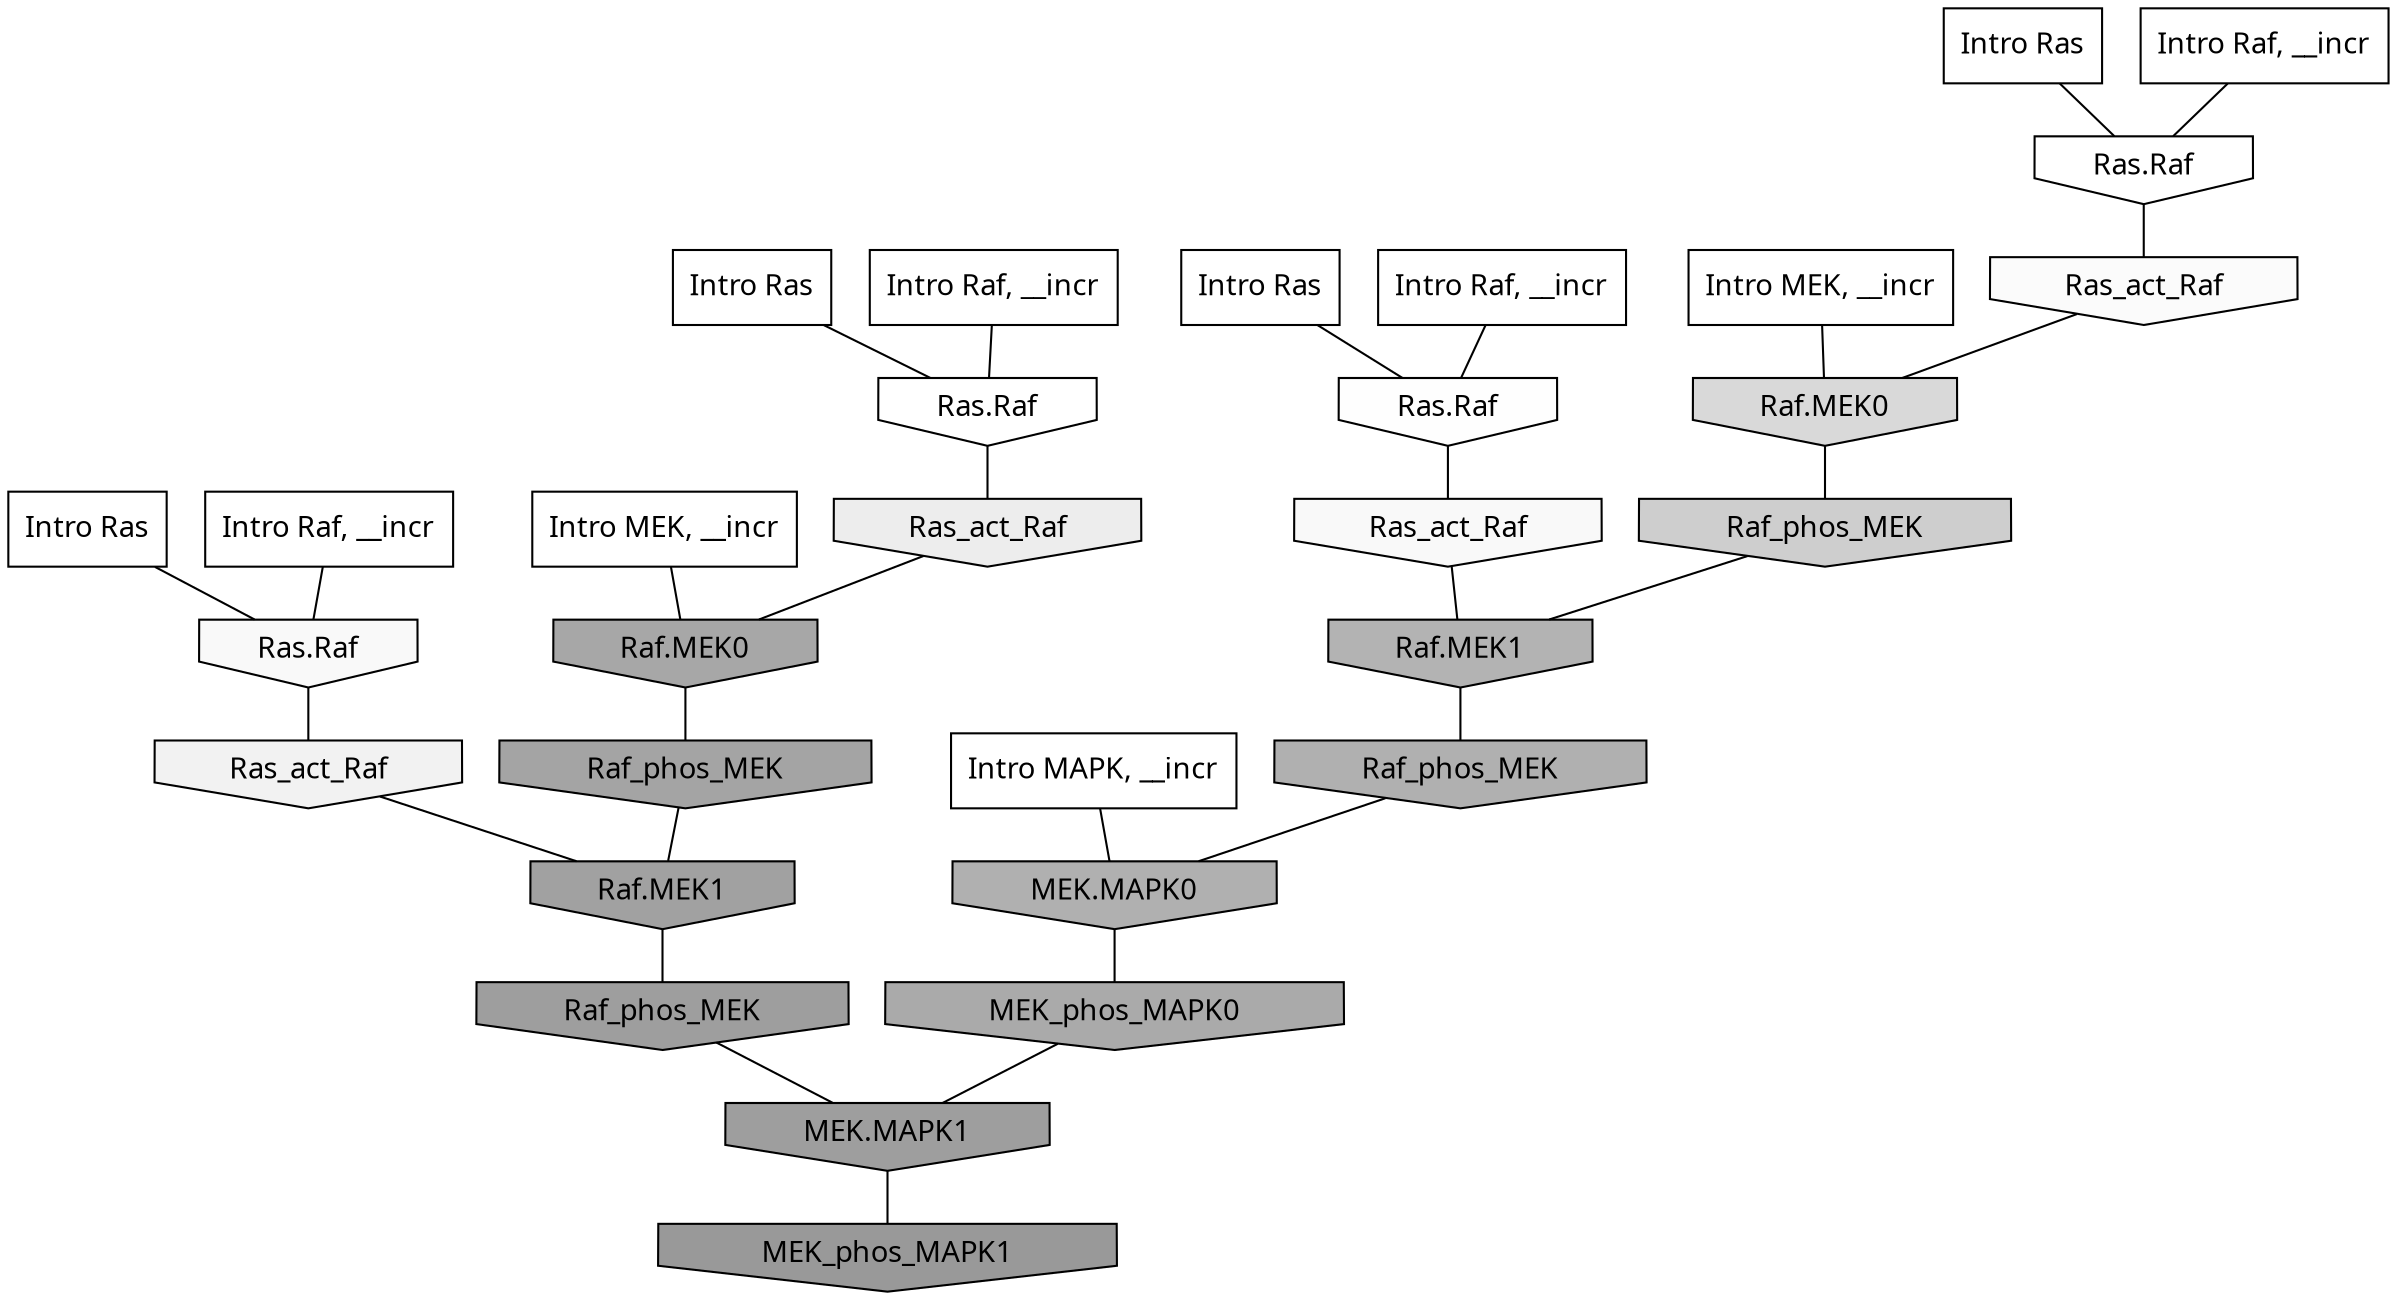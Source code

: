 digraph G{
  rankdir="TB";
  ranksep=0.30;
  node [fontname="CMU Serif"];
  edge [fontname="CMU Serif"];
  
  9 [label="Intro Ras", shape=rectangle, style=filled, fillcolor="0.000 0.000 1.000"]
  
  13 [label="Intro Ras", shape=rectangle, style=filled, fillcolor="0.000 0.000 1.000"]
  
  19 [label="Intro Ras", shape=rectangle, style=filled, fillcolor="0.000 0.000 1.000"]
  
  99 [label="Intro Ras", shape=rectangle, style=filled, fillcolor="0.000 0.000 1.000"]
  
  112 [label="Intro Raf, __incr", shape=rectangle, style=filled, fillcolor="0.000 0.000 1.000"]
  
  298 [label="Intro Raf, __incr", shape=rectangle, style=filled, fillcolor="0.000 0.000 1.000"]
  
  355 [label="Intro Raf, __incr", shape=rectangle, style=filled, fillcolor="0.000 0.000 1.000"]
  
  861 [label="Intro Raf, __incr", shape=rectangle, style=filled, fillcolor="0.000 0.000 1.000"]
  
  1192 [label="Intro MEK, __incr", shape=rectangle, style=filled, fillcolor="0.000 0.000 1.000"]
  
  1695 [label="Intro MEK, __incr", shape=rectangle, style=filled, fillcolor="0.000 0.000 1.000"]
  
  2499 [label="Intro MAPK, __incr", shape=rectangle, style=filled, fillcolor="0.000 0.000 1.000"]
  
  3262 [label="Ras.Raf", shape=invhouse, style=filled, fillcolor="0.000 0.000 1.000"]
  
  3315 [label="Ras.Raf", shape=invhouse, style=filled, fillcolor="0.000 0.000 0.999"]
  
  3334 [label="Ras.Raf", shape=invhouse, style=filled, fillcolor="0.000 0.000 0.996"]
  
  3416 [label="Ras_act_Raf", shape=invhouse, style=filled, fillcolor="0.000 0.000 0.984"]
  
  3462 [label="Ras.Raf", shape=invhouse, style=filled, fillcolor="0.000 0.000 0.975"]
  
  3468 [label="Ras_act_Raf", shape=invhouse, style=filled, fillcolor="0.000 0.000 0.974"]
  
  3665 [label="Ras_act_Raf", shape=invhouse, style=filled, fillcolor="0.000 0.000 0.948"]
  
  3919 [label="Ras_act_Raf", shape=invhouse, style=filled, fillcolor="0.000 0.000 0.927"]
  
  5080 [label="Raf.MEK0", shape=invhouse, style=filled, fillcolor="0.000 0.000 0.850"]
  
  5871 [label="Raf_phos_MEK", shape=invhouse, style=filled, fillcolor="0.000 0.000 0.805"]
  
  8684 [label="Raf.MEK1", shape=invhouse, style=filled, fillcolor="0.000 0.000 0.702"]
  
  9116 [label="Raf_phos_MEK", shape=invhouse, style=filled, fillcolor="0.000 0.000 0.688"]
  
  9119 [label="MEK.MAPK0", shape=invhouse, style=filled, fillcolor="0.000 0.000 0.688"]
  
  10078 [label="MEK_phos_MAPK0", shape=invhouse, style=filled, fillcolor="0.000 0.000 0.666"]
  
  10570 [label="Raf.MEK0", shape=invhouse, style=filled, fillcolor="0.000 0.000 0.656"]
  
  11275 [label="Raf_phos_MEK", shape=invhouse, style=filled, fillcolor="0.000 0.000 0.642"]
  
  11787 [label="Raf.MEK1", shape=invhouse, style=filled, fillcolor="0.000 0.000 0.632"]
  
  12389 [label="Raf_phos_MEK", shape=invhouse, style=filled, fillcolor="0.000 0.000 0.621"]
  
  12548 [label="MEK.MAPK1", shape=invhouse, style=filled, fillcolor="0.000 0.000 0.619"]
  
  13664 [label="MEK_phos_MAPK1", shape=invhouse, style=filled, fillcolor="0.000 0.000 0.600"]
  
  
  12548 -> 13664 [dir=none, color="0.000 0.000 0.000"] 
  12389 -> 12548 [dir=none, color="0.000 0.000 0.000"] 
  11787 -> 12389 [dir=none, color="0.000 0.000 0.000"] 
  11275 -> 11787 [dir=none, color="0.000 0.000 0.000"] 
  10570 -> 11275 [dir=none, color="0.000 0.000 0.000"] 
  10078 -> 12548 [dir=none, color="0.000 0.000 0.000"] 
  9119 -> 10078 [dir=none, color="0.000 0.000 0.000"] 
  9116 -> 9119 [dir=none, color="0.000 0.000 0.000"] 
  8684 -> 9116 [dir=none, color="0.000 0.000 0.000"] 
  5871 -> 8684 [dir=none, color="0.000 0.000 0.000"] 
  5080 -> 5871 [dir=none, color="0.000 0.000 0.000"] 
  3919 -> 10570 [dir=none, color="0.000 0.000 0.000"] 
  3665 -> 11787 [dir=none, color="0.000 0.000 0.000"] 
  3468 -> 8684 [dir=none, color="0.000 0.000 0.000"] 
  3462 -> 3665 [dir=none, color="0.000 0.000 0.000"] 
  3416 -> 5080 [dir=none, color="0.000 0.000 0.000"] 
  3334 -> 3468 [dir=none, color="0.000 0.000 0.000"] 
  3315 -> 3919 [dir=none, color="0.000 0.000 0.000"] 
  3262 -> 3416 [dir=none, color="0.000 0.000 0.000"] 
  2499 -> 9119 [dir=none, color="0.000 0.000 0.000"] 
  1695 -> 10570 [dir=none, color="0.000 0.000 0.000"] 
  1192 -> 5080 [dir=none, color="0.000 0.000 0.000"] 
  861 -> 3462 [dir=none, color="0.000 0.000 0.000"] 
  355 -> 3315 [dir=none, color="0.000 0.000 0.000"] 
  298 -> 3334 [dir=none, color="0.000 0.000 0.000"] 
  112 -> 3262 [dir=none, color="0.000 0.000 0.000"] 
  99 -> 3315 [dir=none, color="0.000 0.000 0.000"] 
  19 -> 3262 [dir=none, color="0.000 0.000 0.000"] 
  13 -> 3334 [dir=none, color="0.000 0.000 0.000"] 
  9 -> 3462 [dir=none, color="0.000 0.000 0.000"] 
  
  }
